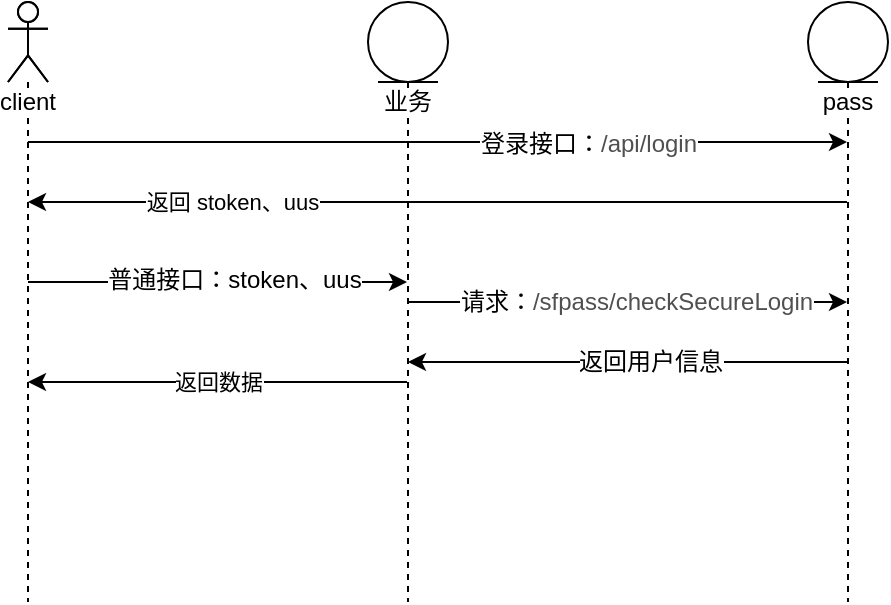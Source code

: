 <mxfile version="12.5.1" type="github">
  <diagram id="4CY0Z-3kC5zHqu2Utp69" name="第 1 页">
    <mxGraphModel dx="1373" dy="773" grid="1" gridSize="10" guides="1" tooltips="1" connect="1" arrows="1" fold="1" page="1" pageScale="1" pageWidth="827" pageHeight="1169" math="0" shadow="0">
      <root>
        <mxCell id="0"/>
        <mxCell id="1" parent="0"/>
        <mxCell id="Qz2TnbW-IGk7qjdrBz__-1" value="" style="shape=umlLifeline;participant=umlActor;perimeter=lifelinePerimeter;whiteSpace=wrap;html=1;container=1;collapsible=0;recursiveResize=0;verticalAlign=top;spacingTop=36;labelBackgroundColor=#ffffff;outlineConnect=0;" parent="1" vertex="1">
          <mxGeometry x="100" y="100" width="20" height="300" as="geometry"/>
        </mxCell>
        <mxCell id="WQuvswRusb364pm6An9j-1" style="edgeStyle=orthogonalEdgeStyle;rounded=0;orthogonalLoop=1;jettySize=auto;html=1;" edge="1" parent="1" source="Qz2TnbW-IGk7qjdrBz__-3" target="Qz2TnbW-IGk7qjdrBz__-4">
          <mxGeometry relative="1" as="geometry"/>
        </mxCell>
        <mxCell id="WQuvswRusb364pm6An9j-2" value="请求：&lt;span style=&quot;color: rgb(80 , 80 , 80) ; font-family: &amp;#34;opensans&amp;#34; , &amp;#34;helvetica&amp;#34; , &amp;#34;arial&amp;#34; , sans-serif ; text-align: left ; white-space: pre-wrap&quot;&gt;/sfpass/checkSecureLogin&lt;/span&gt;" style="text;html=1;align=center;verticalAlign=middle;resizable=0;points=[];labelBackgroundColor=#ffffff;" vertex="1" connectable="0" parent="WQuvswRusb364pm6An9j-1">
          <mxGeometry x="0.232" relative="1" as="geometry">
            <mxPoint x="-21.5" as="offset"/>
          </mxGeometry>
        </mxCell>
        <mxCell id="WQuvswRusb364pm6An9j-6" value="返回数据" style="edgeStyle=orthogonalEdgeStyle;rounded=0;orthogonalLoop=1;jettySize=auto;html=1;" edge="1" parent="1" source="Qz2TnbW-IGk7qjdrBz__-3" target="Qz2TnbW-IGk7qjdrBz__-5">
          <mxGeometry relative="1" as="geometry">
            <Array as="points">
              <mxPoint x="270" y="290"/>
              <mxPoint x="270" y="290"/>
            </Array>
          </mxGeometry>
        </mxCell>
        <mxCell id="Qz2TnbW-IGk7qjdrBz__-3" value="业务" style="shape=umlLifeline;participant=umlEntity;perimeter=lifelinePerimeter;whiteSpace=wrap;html=1;container=1;collapsible=0;recursiveResize=0;verticalAlign=top;spacingTop=36;labelBackgroundColor=#ffffff;outlineConnect=0;" parent="1" vertex="1">
          <mxGeometry x="280" y="100" width="40" height="300" as="geometry"/>
        </mxCell>
        <mxCell id="Qz2TnbW-IGk7qjdrBz__-13" value="返回 stoken、uus" style="edgeStyle=orthogonalEdgeStyle;rounded=0;orthogonalLoop=1;jettySize=auto;html=1;" parent="1" source="Qz2TnbW-IGk7qjdrBz__-4" target="Qz2TnbW-IGk7qjdrBz__-5" edge="1">
          <mxGeometry x="0.51" relative="1" as="geometry">
            <Array as="points">
              <mxPoint x="430" y="200"/>
              <mxPoint x="430" y="200"/>
            </Array>
            <mxPoint x="1" as="offset"/>
          </mxGeometry>
        </mxCell>
        <mxCell id="WQuvswRusb364pm6An9j-3" style="edgeStyle=orthogonalEdgeStyle;rounded=0;orthogonalLoop=1;jettySize=auto;html=1;" edge="1" parent="1" source="Qz2TnbW-IGk7qjdrBz__-4" target="Qz2TnbW-IGk7qjdrBz__-3">
          <mxGeometry relative="1" as="geometry">
            <Array as="points">
              <mxPoint x="400" y="280"/>
              <mxPoint x="400" y="280"/>
            </Array>
          </mxGeometry>
        </mxCell>
        <mxCell id="WQuvswRusb364pm6An9j-4" value="返回用户信息" style="text;html=1;align=center;verticalAlign=middle;resizable=0;points=[];labelBackgroundColor=#ffffff;" vertex="1" connectable="0" parent="WQuvswRusb364pm6An9j-3">
          <mxGeometry x="0.086" y="-19" relative="1" as="geometry">
            <mxPoint x="20" y="19" as="offset"/>
          </mxGeometry>
        </mxCell>
        <mxCell id="Qz2TnbW-IGk7qjdrBz__-4" value="pass" style="shape=umlLifeline;participant=umlEntity;perimeter=lifelinePerimeter;whiteSpace=wrap;html=1;container=1;collapsible=0;recursiveResize=0;verticalAlign=top;spacingTop=36;labelBackgroundColor=#ffffff;outlineConnect=0;" parent="1" vertex="1">
          <mxGeometry x="500" y="100" width="40" height="300" as="geometry"/>
        </mxCell>
        <mxCell id="Qz2TnbW-IGk7qjdrBz__-10" style="edgeStyle=orthogonalEdgeStyle;rounded=0;orthogonalLoop=1;jettySize=auto;html=1;" parent="1" source="Qz2TnbW-IGk7qjdrBz__-5" target="Qz2TnbW-IGk7qjdrBz__-4" edge="1">
          <mxGeometry relative="1" as="geometry">
            <Array as="points">
              <mxPoint x="390" y="170"/>
              <mxPoint x="390" y="170"/>
            </Array>
          </mxGeometry>
        </mxCell>
        <mxCell id="Qz2TnbW-IGk7qjdrBz__-11" value="登录接口：&lt;span style=&quot;color: rgb(80 , 80 , 80) ; font-family: &amp;#34;opensans&amp;#34; , &amp;#34;helvetica&amp;#34; , &amp;#34;arial&amp;#34; , sans-serif ; text-align: left ; white-space: pre-wrap&quot;&gt;/api/login&lt;/span&gt;" style="text;html=1;align=center;verticalAlign=middle;resizable=0;points=[];labelBackgroundColor=#ffffff;" parent="Qz2TnbW-IGk7qjdrBz__-10" vertex="1" connectable="0">
          <mxGeometry x="0.124" y="-71" relative="1" as="geometry">
            <mxPoint x="49.5" y="-70" as="offset"/>
          </mxGeometry>
        </mxCell>
        <mxCell id="Qz2TnbW-IGk7qjdrBz__-14" style="edgeStyle=orthogonalEdgeStyle;rounded=0;orthogonalLoop=1;jettySize=auto;html=1;" parent="1" source="Qz2TnbW-IGk7qjdrBz__-5" target="Qz2TnbW-IGk7qjdrBz__-3" edge="1">
          <mxGeometry relative="1" as="geometry">
            <Array as="points">
              <mxPoint x="270" y="240"/>
              <mxPoint x="270" y="240"/>
            </Array>
          </mxGeometry>
        </mxCell>
        <mxCell id="Qz2TnbW-IGk7qjdrBz__-15" value="普通接口：stoken、uus" style="text;html=1;align=center;verticalAlign=middle;resizable=0;points=[];labelBackgroundColor=#ffffff;" parent="Qz2TnbW-IGk7qjdrBz__-14" vertex="1" connectable="0">
          <mxGeometry x="0.089" y="1" relative="1" as="geometry">
            <mxPoint as="offset"/>
          </mxGeometry>
        </mxCell>
        <mxCell id="Qz2TnbW-IGk7qjdrBz__-5" value="client" style="shape=umlLifeline;participant=umlActor;perimeter=lifelinePerimeter;whiteSpace=wrap;html=1;container=1;collapsible=0;recursiveResize=0;verticalAlign=top;spacingTop=36;labelBackgroundColor=#ffffff;outlineConnect=0;" parent="1" vertex="1">
          <mxGeometry x="100" y="100" width="20" height="300" as="geometry"/>
        </mxCell>
      </root>
    </mxGraphModel>
  </diagram>
</mxfile>
